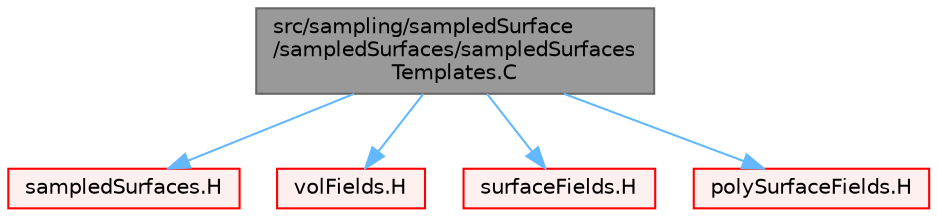 digraph "src/sampling/sampledSurface/sampledSurfaces/sampledSurfacesTemplates.C"
{
 // LATEX_PDF_SIZE
  bgcolor="transparent";
  edge [fontname=Helvetica,fontsize=10,labelfontname=Helvetica,labelfontsize=10];
  node [fontname=Helvetica,fontsize=10,shape=box,height=0.2,width=0.4];
  Node1 [id="Node000001",label="src/sampling/sampledSurface\l/sampledSurfaces/sampledSurfaces\lTemplates.C",height=0.2,width=0.4,color="gray40", fillcolor="grey60", style="filled", fontcolor="black",tooltip=" "];
  Node1 -> Node2 [id="edge1_Node000001_Node000002",color="steelblue1",style="solid",tooltip=" "];
  Node2 [id="Node000002",label="sampledSurfaces.H",height=0.2,width=0.4,color="red", fillcolor="#FFF0F0", style="filled",URL="$sampledSurfaces_8H.html",tooltip=" "];
  Node1 -> Node458 [id="edge2_Node000001_Node000458",color="steelblue1",style="solid",tooltip=" "];
  Node458 [id="Node000458",label="volFields.H",height=0.2,width=0.4,color="red", fillcolor="#FFF0F0", style="filled",URL="$volFields_8H.html",tooltip=" "];
  Node1 -> Node465 [id="edge3_Node000001_Node000465",color="steelblue1",style="solid",tooltip=" "];
  Node465 [id="Node000465",label="surfaceFields.H",height=0.2,width=0.4,color="red", fillcolor="#FFF0F0", style="filled",URL="$surfaceFields_8H.html",tooltip="Foam::surfaceFields."];
  Node1 -> Node472 [id="edge4_Node000001_Node000472",color="steelblue1",style="solid",tooltip=" "];
  Node472 [id="Node000472",label="polySurfaceFields.H",height=0.2,width=0.4,color="red", fillcolor="#FFF0F0", style="filled",URL="$polySurfaceFields_8H.html",tooltip="Fields (face and point) for polySurface."];
}
